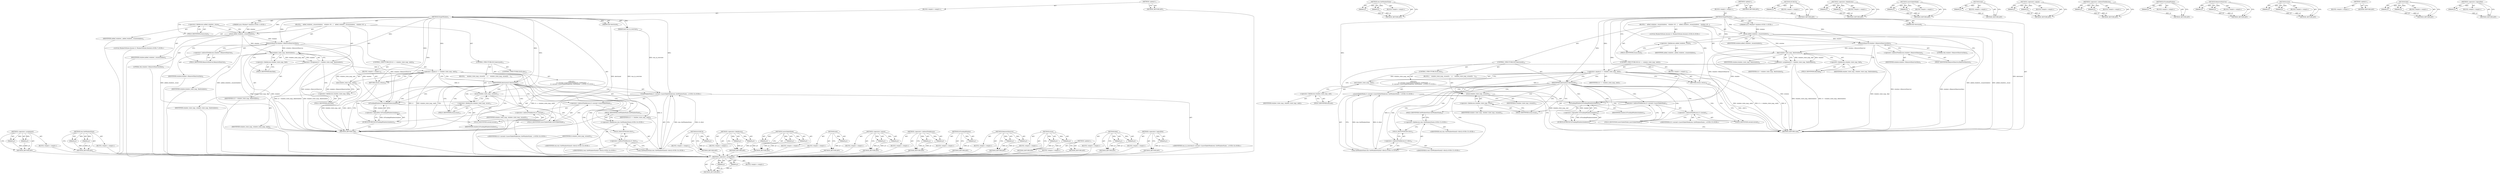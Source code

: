digraph "&lt;operator&gt;.logicalNot" {
vulnerable_107 [label=<(METHOD,&lt;operator&gt;.assignment)>];
vulnerable_108 [label=<(PARAM,p1)>];
vulnerable_109 [label=<(PARAM,p2)>];
vulnerable_110 [label=<(BLOCK,&lt;empty&gt;,&lt;empty&gt;)>];
vulnerable_111 [label=<(METHOD_RETURN,ANY)>];
vulnerable_131 [label=<(METHOD,wm.GetWindowState)>];
vulnerable_132 [label=<(PARAM,p1)>];
vulnerable_133 [label=<(PARAM,p2)>];
vulnerable_134 [label=<(BLOCK,&lt;empty&gt;,&lt;empty&gt;)>];
vulnerable_135 [label=<(METHOD_RETURN,ANY)>];
vulnerable_6 [label=<(METHOD,&lt;global&gt;)<SUB>1</SUB>>];
vulnerable_7 [label=<(BLOCK,&lt;empty&gt;,&lt;empty&gt;)<SUB>1</SUB>>];
vulnerable_8 [label=<(METHOD,ForgetWindow)<SUB>1</SUB>>];
vulnerable_9 [label="<(PARAM,aura::Window* window)<SUB>1</SUB>>"];
vulnerable_10 [label=<(PARAM,bool destroyed)<SUB>2</SUB>>];
vulnerable_11 [label=<(BLOCK,{
   added_windows_.erase(window);
   window-&gt;R...,{
   added_windows_.erase(window);
   window-&gt;R...)<SUB>2</SUB>>];
vulnerable_12 [label=<(erase,added_windows_.erase(window))<SUB>3</SUB>>];
vulnerable_13 [label=<(&lt;operator&gt;.fieldAccess,added_windows_.erase)<SUB>3</SUB>>];
vulnerable_14 [label=<(IDENTIFIER,added_windows_,added_windows_.erase(window))<SUB>3</SUB>>];
vulnerable_15 [label=<(FIELD_IDENTIFIER,erase,erase)<SUB>3</SUB>>];
vulnerable_16 [label=<(IDENTIFIER,window,added_windows_.erase(window))<SUB>3</SUB>>];
vulnerable_17 [label=<(RemoveObserver,window-&gt;RemoveObserver(this))<SUB>4</SUB>>];
vulnerable_18 [label=<(&lt;operator&gt;.indirectFieldAccess,window-&gt;RemoveObserver)<SUB>4</SUB>>];
vulnerable_19 [label=<(IDENTIFIER,window,window-&gt;RemoveObserver(this))<SUB>4</SUB>>];
vulnerable_20 [label=<(FIELD_IDENTIFIER,RemoveObserver,RemoveObserver)<SUB>4</SUB>>];
vulnerable_21 [label=<(LITERAL,this,window-&gt;RemoveObserver(this))<SUB>4</SUB>>];
vulnerable_22 [label="<(LOCAL,WindowToState.iterator it: WindowToState.iterator)<SUB>6</SUB>>"];
vulnerable_23 [label=<(&lt;operator&gt;.assignment,it = window_state_map_.find(window))<SUB>6</SUB>>];
vulnerable_24 [label=<(IDENTIFIER,it,it = window_state_map_.find(window))<SUB>6</SUB>>];
vulnerable_25 [label=<(find,window_state_map_.find(window))<SUB>6</SUB>>];
vulnerable_26 [label=<(&lt;operator&gt;.fieldAccess,window_state_map_.find)<SUB>6</SUB>>];
vulnerable_27 [label=<(IDENTIFIER,window_state_map_,window_state_map_.find(window))<SUB>6</SUB>>];
vulnerable_28 [label=<(FIELD_IDENTIFIER,find,find)<SUB>6</SUB>>];
vulnerable_29 [label=<(IDENTIFIER,window,window_state_map_.find(window))<SUB>6</SUB>>];
vulnerable_30 [label=<(CONTROL_STRUCTURE,IF,if (it == window_state_map_.end()))<SUB>7</SUB>>];
vulnerable_31 [label=<(&lt;operator&gt;.equals,it == window_state_map_.end())<SUB>7</SUB>>];
vulnerable_32 [label=<(IDENTIFIER,it,it == window_state_map_.end())<SUB>7</SUB>>];
vulnerable_33 [label=<(end,window_state_map_.end())<SUB>7</SUB>>];
vulnerable_34 [label=<(&lt;operator&gt;.fieldAccess,window_state_map_.end)<SUB>7</SUB>>];
vulnerable_35 [label=<(IDENTIFIER,window_state_map_,window_state_map_.end())<SUB>7</SUB>>];
vulnerable_36 [label=<(FIELD_IDENTIFIER,end,end)<SUB>7</SUB>>];
vulnerable_37 [label=<(BLOCK,&lt;empty&gt;,&lt;empty&gt;)<SUB>8</SUB>>];
vulnerable_38 [label=<(RETURN,return;,return;)<SUB>8</SUB>>];
vulnerable_39 [label=<(CONTROL_STRUCTURE,IF,if (destroyed))<SUB>10</SUB>>];
vulnerable_40 [label=<(IDENTIFIER,destroyed,if (destroyed))<SUB>10</SUB>>];
vulnerable_41 [label=<(BLOCK,{
    window_state_map_.erase(it);
   },{
    window_state_map_.erase(it);
   })<SUB>10</SUB>>];
vulnerable_42 [label=<(erase,window_state_map_.erase(it))<SUB>11</SUB>>];
vulnerable_43 [label=<(&lt;operator&gt;.fieldAccess,window_state_map_.erase)<SUB>11</SUB>>];
vulnerable_44 [label=<(IDENTIFIER,window_state_map_,window_state_map_.erase(it))<SUB>11</SUB>>];
vulnerable_45 [label=<(FIELD_IDENTIFIER,erase,erase)<SUB>11</SUB>>];
vulnerable_46 [label=<(IDENTIFIER,it,window_state_map_.erase(it))<SUB>11</SUB>>];
vulnerable_47 [label=<(CONTROL_STRUCTURE,ELSE,else)<SUB>12</SUB>>];
vulnerable_48 [label="<(BLOCK,{
    it-&gt;second-&gt;LeaveTabletMode(wm::GetWindow...,{
    it-&gt;second-&gt;LeaveTabletMode(wm::GetWindow...)<SUB>12</SUB>>"];
vulnerable_49 [label="<(LeaveTabletMode,it-&gt;second-&gt;LeaveTabletMode(wm::GetWindowState(...)<SUB>13</SUB>>"];
vulnerable_50 [label=<(&lt;operator&gt;.indirectFieldAccess,it-&gt;second-&gt;LeaveTabletMode)<SUB>13</SUB>>];
vulnerable_51 [label=<(&lt;operator&gt;.indirectFieldAccess,it-&gt;second)<SUB>13</SUB>>];
vulnerable_52 [label="<(IDENTIFIER,it,it-&gt;second-&gt;LeaveTabletMode(wm::GetWindowState(...)<SUB>13</SUB>>"];
vulnerable_53 [label=<(FIELD_IDENTIFIER,second,second)<SUB>13</SUB>>];
vulnerable_54 [label=<(FIELD_IDENTIFIER,LeaveTabletMode,LeaveTabletMode)<SUB>13</SUB>>];
vulnerable_55 [label="<(wm.GetWindowState,wm::GetWindowState(it-&gt;first))<SUB>13</SUB>>"];
vulnerable_56 [label="<(&lt;operator&gt;.fieldAccess,wm::GetWindowState)<SUB>13</SUB>>"];
vulnerable_57 [label="<(IDENTIFIER,wm,wm::GetWindowState(it-&gt;first))<SUB>13</SUB>>"];
vulnerable_58 [label=<(FIELD_IDENTIFIER,GetWindowState,GetWindowState)<SUB>13</SUB>>];
vulnerable_59 [label=<(&lt;operator&gt;.indirectFieldAccess,it-&gt;first)<SUB>13</SUB>>];
vulnerable_60 [label="<(IDENTIFIER,it,wm::GetWindowState(it-&gt;first))<SUB>13</SUB>>"];
vulnerable_61 [label=<(FIELD_IDENTIFIER,first,first)<SUB>13</SUB>>];
vulnerable_62 [label=<(DCHECK,DCHECK(!IsTrackingWindow(window)))<SUB>14</SUB>>];
vulnerable_63 [label=<(&lt;operator&gt;.logicalNot,!IsTrackingWindow(window))<SUB>14</SUB>>];
vulnerable_64 [label=<(IsTrackingWindow,IsTrackingWindow(window))<SUB>14</SUB>>];
vulnerable_65 [label=<(IDENTIFIER,window,IsTrackingWindow(window))<SUB>14</SUB>>];
vulnerable_66 [label=<(METHOD_RETURN,void)<SUB>1</SUB>>];
vulnerable_68 [label=<(METHOD_RETURN,ANY)<SUB>1</SUB>>];
vulnerable_136 [label=<(METHOD,DCHECK)>];
vulnerable_137 [label=<(PARAM,p1)>];
vulnerable_138 [label=<(BLOCK,&lt;empty&gt;,&lt;empty&gt;)>];
vulnerable_139 [label=<(METHOD_RETURN,ANY)>];
vulnerable_92 [label=<(METHOD,&lt;operator&gt;.fieldAccess)>];
vulnerable_93 [label=<(PARAM,p1)>];
vulnerable_94 [label=<(PARAM,p2)>];
vulnerable_95 [label=<(BLOCK,&lt;empty&gt;,&lt;empty&gt;)>];
vulnerable_96 [label=<(METHOD_RETURN,ANY)>];
vulnerable_126 [label=<(METHOD,LeaveTabletMode)>];
vulnerable_127 [label=<(PARAM,p1)>];
vulnerable_128 [label=<(PARAM,p2)>];
vulnerable_129 [label=<(BLOCK,&lt;empty&gt;,&lt;empty&gt;)>];
vulnerable_130 [label=<(METHOD_RETURN,ANY)>];
vulnerable_122 [label=<(METHOD,end)>];
vulnerable_123 [label=<(PARAM,p1)>];
vulnerable_124 [label=<(BLOCK,&lt;empty&gt;,&lt;empty&gt;)>];
vulnerable_125 [label=<(METHOD_RETURN,ANY)>];
vulnerable_117 [label=<(METHOD,&lt;operator&gt;.equals)>];
vulnerable_118 [label=<(PARAM,p1)>];
vulnerable_119 [label=<(PARAM,p2)>];
vulnerable_120 [label=<(BLOCK,&lt;empty&gt;,&lt;empty&gt;)>];
vulnerable_121 [label=<(METHOD_RETURN,ANY)>];
vulnerable_102 [label=<(METHOD,&lt;operator&gt;.indirectFieldAccess)>];
vulnerable_103 [label=<(PARAM,p1)>];
vulnerable_104 [label=<(PARAM,p2)>];
vulnerable_105 [label=<(BLOCK,&lt;empty&gt;,&lt;empty&gt;)>];
vulnerable_106 [label=<(METHOD_RETURN,ANY)>];
vulnerable_144 [label=<(METHOD,IsTrackingWindow)>];
vulnerable_145 [label=<(PARAM,p1)>];
vulnerable_146 [label=<(BLOCK,&lt;empty&gt;,&lt;empty&gt;)>];
vulnerable_147 [label=<(METHOD_RETURN,ANY)>];
vulnerable_97 [label=<(METHOD,RemoveObserver)>];
vulnerable_98 [label=<(PARAM,p1)>];
vulnerable_99 [label=<(PARAM,p2)>];
vulnerable_100 [label=<(BLOCK,&lt;empty&gt;,&lt;empty&gt;)>];
vulnerable_101 [label=<(METHOD_RETURN,ANY)>];
vulnerable_87 [label=<(METHOD,erase)>];
vulnerable_88 [label=<(PARAM,p1)>];
vulnerable_89 [label=<(PARAM,p2)>];
vulnerable_90 [label=<(BLOCK,&lt;empty&gt;,&lt;empty&gt;)>];
vulnerable_91 [label=<(METHOD_RETURN,ANY)>];
vulnerable_81 [label=<(METHOD,&lt;global&gt;)<SUB>1</SUB>>];
vulnerable_82 [label=<(BLOCK,&lt;empty&gt;,&lt;empty&gt;)>];
vulnerable_83 [label=<(METHOD_RETURN,ANY)>];
vulnerable_112 [label=<(METHOD,find)>];
vulnerable_113 [label=<(PARAM,p1)>];
vulnerable_114 [label=<(PARAM,p2)>];
vulnerable_115 [label=<(BLOCK,&lt;empty&gt;,&lt;empty&gt;)>];
vulnerable_116 [label=<(METHOD_RETURN,ANY)>];
vulnerable_140 [label=<(METHOD,&lt;operator&gt;.logicalNot)>];
vulnerable_141 [label=<(PARAM,p1)>];
vulnerable_142 [label=<(BLOCK,&lt;empty&gt;,&lt;empty&gt;)>];
vulnerable_143 [label=<(METHOD_RETURN,ANY)>];
fixed_109 [label=<(METHOD,&lt;operator&gt;.assignment)>];
fixed_110 [label=<(PARAM,p1)>];
fixed_111 [label=<(PARAM,p2)>];
fixed_112 [label=<(BLOCK,&lt;empty&gt;,&lt;empty&gt;)>];
fixed_113 [label=<(METHOD_RETURN,ANY)>];
fixed_134 [label=<(METHOD,wm.GetWindowState)>];
fixed_135 [label=<(PARAM,p1)>];
fixed_136 [label=<(PARAM,p2)>];
fixed_137 [label=<(BLOCK,&lt;empty&gt;,&lt;empty&gt;)>];
fixed_138 [label=<(METHOD_RETURN,ANY)>];
fixed_6 [label=<(METHOD,&lt;global&gt;)<SUB>1</SUB>>];
fixed_7 [label=<(BLOCK,&lt;empty&gt;,&lt;empty&gt;)<SUB>1</SUB>>];
fixed_8 [label=<(METHOD,ForgetWindow)<SUB>1</SUB>>];
fixed_9 [label="<(PARAM,aura::Window* window)<SUB>1</SUB>>"];
fixed_10 [label=<(PARAM,bool destroyed)<SUB>2</SUB>>];
fixed_11 [label=<(PARAM,bool was_in_overview)<SUB>3</SUB>>];
fixed_12 [label=<(BLOCK,{
   added_windows_.erase(window);
   window-&gt;R...,{
   added_windows_.erase(window);
   window-&gt;R...)<SUB>3</SUB>>];
fixed_13 [label=<(erase,added_windows_.erase(window))<SUB>4</SUB>>];
fixed_14 [label=<(&lt;operator&gt;.fieldAccess,added_windows_.erase)<SUB>4</SUB>>];
fixed_15 [label=<(IDENTIFIER,added_windows_,added_windows_.erase(window))<SUB>4</SUB>>];
fixed_16 [label=<(FIELD_IDENTIFIER,erase,erase)<SUB>4</SUB>>];
fixed_17 [label=<(IDENTIFIER,window,added_windows_.erase(window))<SUB>4</SUB>>];
fixed_18 [label=<(RemoveObserver,window-&gt;RemoveObserver(this))<SUB>5</SUB>>];
fixed_19 [label=<(&lt;operator&gt;.indirectFieldAccess,window-&gt;RemoveObserver)<SUB>5</SUB>>];
fixed_20 [label=<(IDENTIFIER,window,window-&gt;RemoveObserver(this))<SUB>5</SUB>>];
fixed_21 [label=<(FIELD_IDENTIFIER,RemoveObserver,RemoveObserver)<SUB>5</SUB>>];
fixed_22 [label=<(LITERAL,this,window-&gt;RemoveObserver(this))<SUB>5</SUB>>];
fixed_23 [label="<(LOCAL,WindowToState.iterator it: WindowToState.iterator)<SUB>7</SUB>>"];
fixed_24 [label=<(&lt;operator&gt;.assignment,it = window_state_map_.find(window))<SUB>7</SUB>>];
fixed_25 [label=<(IDENTIFIER,it,it = window_state_map_.find(window))<SUB>7</SUB>>];
fixed_26 [label=<(find,window_state_map_.find(window))<SUB>7</SUB>>];
fixed_27 [label=<(&lt;operator&gt;.fieldAccess,window_state_map_.find)<SUB>7</SUB>>];
fixed_28 [label=<(IDENTIFIER,window_state_map_,window_state_map_.find(window))<SUB>7</SUB>>];
fixed_29 [label=<(FIELD_IDENTIFIER,find,find)<SUB>7</SUB>>];
fixed_30 [label=<(IDENTIFIER,window,window_state_map_.find(window))<SUB>7</SUB>>];
fixed_31 [label=<(CONTROL_STRUCTURE,IF,if (it == window_state_map_.end()))<SUB>8</SUB>>];
fixed_32 [label=<(&lt;operator&gt;.equals,it == window_state_map_.end())<SUB>8</SUB>>];
fixed_33 [label=<(IDENTIFIER,it,it == window_state_map_.end())<SUB>8</SUB>>];
fixed_34 [label=<(end,window_state_map_.end())<SUB>8</SUB>>];
fixed_35 [label=<(&lt;operator&gt;.fieldAccess,window_state_map_.end)<SUB>8</SUB>>];
fixed_36 [label=<(IDENTIFIER,window_state_map_,window_state_map_.end())<SUB>8</SUB>>];
fixed_37 [label=<(FIELD_IDENTIFIER,end,end)<SUB>8</SUB>>];
fixed_38 [label=<(BLOCK,&lt;empty&gt;,&lt;empty&gt;)<SUB>9</SUB>>];
fixed_39 [label=<(RETURN,return;,return;)<SUB>9</SUB>>];
fixed_40 [label=<(CONTROL_STRUCTURE,IF,if (destroyed))<SUB>11</SUB>>];
fixed_41 [label=<(IDENTIFIER,destroyed,if (destroyed))<SUB>11</SUB>>];
fixed_42 [label=<(BLOCK,{
    window_state_map_.erase(it);
   },{
    window_state_map_.erase(it);
   })<SUB>11</SUB>>];
fixed_43 [label=<(erase,window_state_map_.erase(it))<SUB>12</SUB>>];
fixed_44 [label=<(&lt;operator&gt;.fieldAccess,window_state_map_.erase)<SUB>12</SUB>>];
fixed_45 [label=<(IDENTIFIER,window_state_map_,window_state_map_.erase(it))<SUB>12</SUB>>];
fixed_46 [label=<(FIELD_IDENTIFIER,erase,erase)<SUB>12</SUB>>];
fixed_47 [label=<(IDENTIFIER,it,window_state_map_.erase(it))<SUB>12</SUB>>];
fixed_48 [label=<(CONTROL_STRUCTURE,ELSE,else)<SUB>13</SUB>>];
fixed_49 [label="<(BLOCK,{
    it-&gt;second-&gt;LeaveTabletMode(wm::GetWindow...,{
    it-&gt;second-&gt;LeaveTabletMode(wm::GetWindow...)<SUB>13</SUB>>"];
fixed_50 [label="<(LeaveTabletMode,it-&gt;second-&gt;LeaveTabletMode(wm::GetWindowState(...)<SUB>14</SUB>>"];
fixed_51 [label=<(&lt;operator&gt;.indirectFieldAccess,it-&gt;second-&gt;LeaveTabletMode)<SUB>14</SUB>>];
fixed_52 [label=<(&lt;operator&gt;.indirectFieldAccess,it-&gt;second)<SUB>14</SUB>>];
fixed_53 [label="<(IDENTIFIER,it,it-&gt;second-&gt;LeaveTabletMode(wm::GetWindowState(...)<SUB>14</SUB>>"];
fixed_54 [label=<(FIELD_IDENTIFIER,second,second)<SUB>14</SUB>>];
fixed_55 [label=<(FIELD_IDENTIFIER,LeaveTabletMode,LeaveTabletMode)<SUB>14</SUB>>];
fixed_56 [label="<(wm.GetWindowState,wm::GetWindowState(it-&gt;first))<SUB>14</SUB>>"];
fixed_57 [label="<(&lt;operator&gt;.fieldAccess,wm::GetWindowState)<SUB>14</SUB>>"];
fixed_58 [label="<(IDENTIFIER,wm,wm::GetWindowState(it-&gt;first))<SUB>14</SUB>>"];
fixed_59 [label=<(FIELD_IDENTIFIER,GetWindowState,GetWindowState)<SUB>14</SUB>>];
fixed_60 [label=<(&lt;operator&gt;.indirectFieldAccess,it-&gt;first)<SUB>14</SUB>>];
fixed_61 [label="<(IDENTIFIER,it,wm::GetWindowState(it-&gt;first))<SUB>14</SUB>>"];
fixed_62 [label=<(FIELD_IDENTIFIER,first,first)<SUB>14</SUB>>];
fixed_63 [label="<(IDENTIFIER,was_in_overview,it-&gt;second-&gt;LeaveTabletMode(wm::GetWindowState(...)<SUB>14</SUB>>"];
fixed_64 [label=<(DCHECK,DCHECK(!IsTrackingWindow(window)))<SUB>15</SUB>>];
fixed_65 [label=<(&lt;operator&gt;.logicalNot,!IsTrackingWindow(window))<SUB>15</SUB>>];
fixed_66 [label=<(IsTrackingWindow,IsTrackingWindow(window))<SUB>15</SUB>>];
fixed_67 [label=<(IDENTIFIER,window,IsTrackingWindow(window))<SUB>15</SUB>>];
fixed_68 [label=<(METHOD_RETURN,void)<SUB>1</SUB>>];
fixed_70 [label=<(METHOD_RETURN,ANY)<SUB>1</SUB>>];
fixed_139 [label=<(METHOD,DCHECK)>];
fixed_140 [label=<(PARAM,p1)>];
fixed_141 [label=<(BLOCK,&lt;empty&gt;,&lt;empty&gt;)>];
fixed_142 [label=<(METHOD_RETURN,ANY)>];
fixed_94 [label=<(METHOD,&lt;operator&gt;.fieldAccess)>];
fixed_95 [label=<(PARAM,p1)>];
fixed_96 [label=<(PARAM,p2)>];
fixed_97 [label=<(BLOCK,&lt;empty&gt;,&lt;empty&gt;)>];
fixed_98 [label=<(METHOD_RETURN,ANY)>];
fixed_128 [label=<(METHOD,LeaveTabletMode)>];
fixed_129 [label=<(PARAM,p1)>];
fixed_130 [label=<(PARAM,p2)>];
fixed_131 [label=<(PARAM,p3)>];
fixed_132 [label=<(BLOCK,&lt;empty&gt;,&lt;empty&gt;)>];
fixed_133 [label=<(METHOD_RETURN,ANY)>];
fixed_124 [label=<(METHOD,end)>];
fixed_125 [label=<(PARAM,p1)>];
fixed_126 [label=<(BLOCK,&lt;empty&gt;,&lt;empty&gt;)>];
fixed_127 [label=<(METHOD_RETURN,ANY)>];
fixed_119 [label=<(METHOD,&lt;operator&gt;.equals)>];
fixed_120 [label=<(PARAM,p1)>];
fixed_121 [label=<(PARAM,p2)>];
fixed_122 [label=<(BLOCK,&lt;empty&gt;,&lt;empty&gt;)>];
fixed_123 [label=<(METHOD_RETURN,ANY)>];
fixed_104 [label=<(METHOD,&lt;operator&gt;.indirectFieldAccess)>];
fixed_105 [label=<(PARAM,p1)>];
fixed_106 [label=<(PARAM,p2)>];
fixed_107 [label=<(BLOCK,&lt;empty&gt;,&lt;empty&gt;)>];
fixed_108 [label=<(METHOD_RETURN,ANY)>];
fixed_147 [label=<(METHOD,IsTrackingWindow)>];
fixed_148 [label=<(PARAM,p1)>];
fixed_149 [label=<(BLOCK,&lt;empty&gt;,&lt;empty&gt;)>];
fixed_150 [label=<(METHOD_RETURN,ANY)>];
fixed_99 [label=<(METHOD,RemoveObserver)>];
fixed_100 [label=<(PARAM,p1)>];
fixed_101 [label=<(PARAM,p2)>];
fixed_102 [label=<(BLOCK,&lt;empty&gt;,&lt;empty&gt;)>];
fixed_103 [label=<(METHOD_RETURN,ANY)>];
fixed_89 [label=<(METHOD,erase)>];
fixed_90 [label=<(PARAM,p1)>];
fixed_91 [label=<(PARAM,p2)>];
fixed_92 [label=<(BLOCK,&lt;empty&gt;,&lt;empty&gt;)>];
fixed_93 [label=<(METHOD_RETURN,ANY)>];
fixed_83 [label=<(METHOD,&lt;global&gt;)<SUB>1</SUB>>];
fixed_84 [label=<(BLOCK,&lt;empty&gt;,&lt;empty&gt;)>];
fixed_85 [label=<(METHOD_RETURN,ANY)>];
fixed_114 [label=<(METHOD,find)>];
fixed_115 [label=<(PARAM,p1)>];
fixed_116 [label=<(PARAM,p2)>];
fixed_117 [label=<(BLOCK,&lt;empty&gt;,&lt;empty&gt;)>];
fixed_118 [label=<(METHOD_RETURN,ANY)>];
fixed_143 [label=<(METHOD,&lt;operator&gt;.logicalNot)>];
fixed_144 [label=<(PARAM,p1)>];
fixed_145 [label=<(BLOCK,&lt;empty&gt;,&lt;empty&gt;)>];
fixed_146 [label=<(METHOD_RETURN,ANY)>];
vulnerable_107 -> vulnerable_108  [key=0, label="AST: "];
vulnerable_107 -> vulnerable_108  [key=1, label="DDG: "];
vulnerable_107 -> vulnerable_110  [key=0, label="AST: "];
vulnerable_107 -> vulnerable_109  [key=0, label="AST: "];
vulnerable_107 -> vulnerable_109  [key=1, label="DDG: "];
vulnerable_107 -> vulnerable_111  [key=0, label="AST: "];
vulnerable_107 -> vulnerable_111  [key=1, label="CFG: "];
vulnerable_108 -> vulnerable_111  [key=0, label="DDG: p1"];
vulnerable_109 -> vulnerable_111  [key=0, label="DDG: p2"];
vulnerable_131 -> vulnerable_132  [key=0, label="AST: "];
vulnerable_131 -> vulnerable_132  [key=1, label="DDG: "];
vulnerable_131 -> vulnerable_134  [key=0, label="AST: "];
vulnerable_131 -> vulnerable_133  [key=0, label="AST: "];
vulnerable_131 -> vulnerable_133  [key=1, label="DDG: "];
vulnerable_131 -> vulnerable_135  [key=0, label="AST: "];
vulnerable_131 -> vulnerable_135  [key=1, label="CFG: "];
vulnerable_132 -> vulnerable_135  [key=0, label="DDG: p1"];
vulnerable_133 -> vulnerable_135  [key=0, label="DDG: p2"];
vulnerable_6 -> vulnerable_7  [key=0, label="AST: "];
vulnerable_6 -> vulnerable_68  [key=0, label="AST: "];
vulnerable_6 -> vulnerable_68  [key=1, label="CFG: "];
vulnerable_7 -> vulnerable_8  [key=0, label="AST: "];
vulnerable_8 -> vulnerable_9  [key=0, label="AST: "];
vulnerable_8 -> vulnerable_9  [key=1, label="DDG: "];
vulnerable_8 -> vulnerable_10  [key=0, label="AST: "];
vulnerable_8 -> vulnerable_10  [key=1, label="DDG: "];
vulnerable_8 -> vulnerable_11  [key=0, label="AST: "];
vulnerable_8 -> vulnerable_66  [key=0, label="AST: "];
vulnerable_8 -> vulnerable_15  [key=0, label="CFG: "];
vulnerable_8 -> vulnerable_12  [key=0, label="DDG: "];
vulnerable_8 -> vulnerable_17  [key=0, label="DDG: "];
vulnerable_8 -> vulnerable_40  [key=0, label="DDG: "];
vulnerable_8 -> vulnerable_25  [key=0, label="DDG: "];
vulnerable_8 -> vulnerable_31  [key=0, label="DDG: "];
vulnerable_8 -> vulnerable_38  [key=0, label="DDG: "];
vulnerable_8 -> vulnerable_42  [key=0, label="DDG: "];
vulnerable_8 -> vulnerable_64  [key=0, label="DDG: "];
vulnerable_9 -> vulnerable_12  [key=0, label="DDG: window"];
vulnerable_10 -> vulnerable_66  [key=0, label="DDG: destroyed"];
vulnerable_11 -> vulnerable_12  [key=0, label="AST: "];
vulnerable_11 -> vulnerable_17  [key=0, label="AST: "];
vulnerable_11 -> vulnerable_22  [key=0, label="AST: "];
vulnerable_11 -> vulnerable_23  [key=0, label="AST: "];
vulnerable_11 -> vulnerable_30  [key=0, label="AST: "];
vulnerable_11 -> vulnerable_39  [key=0, label="AST: "];
vulnerable_12 -> vulnerable_13  [key=0, label="AST: "];
vulnerable_12 -> vulnerable_16  [key=0, label="AST: "];
vulnerable_12 -> vulnerable_20  [key=0, label="CFG: "];
vulnerable_12 -> vulnerable_66  [key=0, label="DDG: added_windows_.erase"];
vulnerable_12 -> vulnerable_66  [key=1, label="DDG: added_windows_.erase(window)"];
vulnerable_12 -> vulnerable_17  [key=0, label="DDG: window"];
vulnerable_12 -> vulnerable_25  [key=0, label="DDG: window"];
vulnerable_13 -> vulnerable_14  [key=0, label="AST: "];
vulnerable_13 -> vulnerable_15  [key=0, label="AST: "];
vulnerable_13 -> vulnerable_12  [key=0, label="CFG: "];
vulnerable_15 -> vulnerable_13  [key=0, label="CFG: "];
vulnerable_17 -> vulnerable_18  [key=0, label="AST: "];
vulnerable_17 -> vulnerable_21  [key=0, label="AST: "];
vulnerable_17 -> vulnerable_28  [key=0, label="CFG: "];
vulnerable_17 -> vulnerable_66  [key=0, label="DDG: window-&gt;RemoveObserver"];
vulnerable_17 -> vulnerable_66  [key=1, label="DDG: window-&gt;RemoveObserver(this)"];
vulnerable_17 -> vulnerable_25  [key=0, label="DDG: window-&gt;RemoveObserver"];
vulnerable_17 -> vulnerable_64  [key=0, label="DDG: window-&gt;RemoveObserver"];
vulnerable_18 -> vulnerable_19  [key=0, label="AST: "];
vulnerable_18 -> vulnerable_20  [key=0, label="AST: "];
vulnerable_18 -> vulnerable_17  [key=0, label="CFG: "];
vulnerable_20 -> vulnerable_18  [key=0, label="CFG: "];
vulnerable_23 -> vulnerable_24  [key=0, label="AST: "];
vulnerable_23 -> vulnerable_25  [key=0, label="AST: "];
vulnerable_23 -> vulnerable_36  [key=0, label="CFG: "];
vulnerable_23 -> vulnerable_66  [key=0, label="DDG: window_state_map_.find(window)"];
vulnerable_23 -> vulnerable_66  [key=1, label="DDG: it = window_state_map_.find(window)"];
vulnerable_23 -> vulnerable_31  [key=0, label="DDG: it"];
vulnerable_25 -> vulnerable_26  [key=0, label="AST: "];
vulnerable_25 -> vulnerable_29  [key=0, label="AST: "];
vulnerable_25 -> vulnerable_23  [key=0, label="CFG: "];
vulnerable_25 -> vulnerable_23  [key=1, label="DDG: window_state_map_.find"];
vulnerable_25 -> vulnerable_23  [key=2, label="DDG: window"];
vulnerable_25 -> vulnerable_66  [key=0, label="DDG: window_state_map_.find"];
vulnerable_25 -> vulnerable_66  [key=1, label="DDG: window"];
vulnerable_25 -> vulnerable_64  [key=0, label="DDG: window"];
vulnerable_26 -> vulnerable_27  [key=0, label="AST: "];
vulnerable_26 -> vulnerable_28  [key=0, label="AST: "];
vulnerable_26 -> vulnerable_25  [key=0, label="CFG: "];
vulnerable_28 -> vulnerable_26  [key=0, label="CFG: "];
vulnerable_30 -> vulnerable_31  [key=0, label="AST: "];
vulnerable_30 -> vulnerable_37  [key=0, label="AST: "];
vulnerable_31 -> vulnerable_32  [key=0, label="AST: "];
vulnerable_31 -> vulnerable_33  [key=0, label="AST: "];
vulnerable_31 -> vulnerable_38  [key=0, label="CFG: "];
vulnerable_31 -> vulnerable_38  [key=1, label="CDG: "];
vulnerable_31 -> vulnerable_40  [key=0, label="CFG: "];
vulnerable_31 -> vulnerable_40  [key=1, label="CDG: "];
vulnerable_31 -> vulnerable_66  [key=0, label="DDG: it"];
vulnerable_31 -> vulnerable_66  [key=1, label="DDG: window_state_map_.end()"];
vulnerable_31 -> vulnerable_66  [key=2, label="DDG: it == window_state_map_.end()"];
vulnerable_31 -> vulnerable_42  [key=0, label="DDG: it"];
vulnerable_31 -> vulnerable_55  [key=0, label="DDG: it"];
vulnerable_33 -> vulnerable_34  [key=0, label="AST: "];
vulnerable_33 -> vulnerable_31  [key=0, label="CFG: "];
vulnerable_33 -> vulnerable_31  [key=1, label="DDG: window_state_map_.end"];
vulnerable_33 -> vulnerable_66  [key=0, label="DDG: window_state_map_.end"];
vulnerable_34 -> vulnerable_35  [key=0, label="AST: "];
vulnerable_34 -> vulnerable_36  [key=0, label="AST: "];
vulnerable_34 -> vulnerable_33  [key=0, label="CFG: "];
vulnerable_36 -> vulnerable_34  [key=0, label="CFG: "];
vulnerable_37 -> vulnerable_38  [key=0, label="AST: "];
vulnerable_38 -> vulnerable_66  [key=0, label="CFG: "];
vulnerable_38 -> vulnerable_66  [key=1, label="DDG: &lt;RET&gt;"];
vulnerable_39 -> vulnerable_40  [key=0, label="AST: "];
vulnerable_39 -> vulnerable_41  [key=0, label="AST: "];
vulnerable_39 -> vulnerable_47  [key=0, label="AST: "];
vulnerable_40 -> vulnerable_45  [key=0, label="CFG: "];
vulnerable_40 -> vulnerable_45  [key=1, label="CDG: "];
vulnerable_40 -> vulnerable_53  [key=0, label="CFG: "];
vulnerable_40 -> vulnerable_53  [key=1, label="CDG: "];
vulnerable_40 -> vulnerable_58  [key=0, label="CDG: "];
vulnerable_40 -> vulnerable_49  [key=0, label="CDG: "];
vulnerable_40 -> vulnerable_61  [key=0, label="CDG: "];
vulnerable_40 -> vulnerable_64  [key=0, label="CDG: "];
vulnerable_40 -> vulnerable_42  [key=0, label="CDG: "];
vulnerable_40 -> vulnerable_51  [key=0, label="CDG: "];
vulnerable_40 -> vulnerable_56  [key=0, label="CDG: "];
vulnerable_40 -> vulnerable_63  [key=0, label="CDG: "];
vulnerable_40 -> vulnerable_50  [key=0, label="CDG: "];
vulnerable_40 -> vulnerable_59  [key=0, label="CDG: "];
vulnerable_40 -> vulnerable_55  [key=0, label="CDG: "];
vulnerable_40 -> vulnerable_54  [key=0, label="CDG: "];
vulnerable_40 -> vulnerable_62  [key=0, label="CDG: "];
vulnerable_40 -> vulnerable_43  [key=0, label="CDG: "];
vulnerable_41 -> vulnerable_42  [key=0, label="AST: "];
vulnerable_42 -> vulnerable_43  [key=0, label="AST: "];
vulnerable_42 -> vulnerable_46  [key=0, label="AST: "];
vulnerable_42 -> vulnerable_66  [key=0, label="CFG: "];
vulnerable_43 -> vulnerable_44  [key=0, label="AST: "];
vulnerable_43 -> vulnerable_45  [key=0, label="AST: "];
vulnerable_43 -> vulnerable_42  [key=0, label="CFG: "];
vulnerable_45 -> vulnerable_43  [key=0, label="CFG: "];
vulnerable_47 -> vulnerable_48  [key=0, label="AST: "];
vulnerable_48 -> vulnerable_49  [key=0, label="AST: "];
vulnerable_48 -> vulnerable_62  [key=0, label="AST: "];
vulnerable_49 -> vulnerable_50  [key=0, label="AST: "];
vulnerable_49 -> vulnerable_55  [key=0, label="AST: "];
vulnerable_49 -> vulnerable_64  [key=0, label="CFG: "];
vulnerable_50 -> vulnerable_51  [key=0, label="AST: "];
vulnerable_50 -> vulnerable_54  [key=0, label="AST: "];
vulnerable_50 -> vulnerable_58  [key=0, label="CFG: "];
vulnerable_51 -> vulnerable_52  [key=0, label="AST: "];
vulnerable_51 -> vulnerable_53  [key=0, label="AST: "];
vulnerable_51 -> vulnerable_54  [key=0, label="CFG: "];
vulnerable_53 -> vulnerable_51  [key=0, label="CFG: "];
vulnerable_54 -> vulnerable_50  [key=0, label="CFG: "];
vulnerable_55 -> vulnerable_56  [key=0, label="AST: "];
vulnerable_55 -> vulnerable_59  [key=0, label="AST: "];
vulnerable_55 -> vulnerable_49  [key=0, label="CFG: "];
vulnerable_55 -> vulnerable_49  [key=1, label="DDG: wm::GetWindowState"];
vulnerable_55 -> vulnerable_49  [key=2, label="DDG: it-&gt;first"];
vulnerable_56 -> vulnerable_57  [key=0, label="AST: "];
vulnerable_56 -> vulnerable_58  [key=0, label="AST: "];
vulnerable_56 -> vulnerable_61  [key=0, label="CFG: "];
vulnerable_58 -> vulnerable_56  [key=0, label="CFG: "];
vulnerable_59 -> vulnerable_60  [key=0, label="AST: "];
vulnerable_59 -> vulnerable_61  [key=0, label="AST: "];
vulnerable_59 -> vulnerable_55  [key=0, label="CFG: "];
vulnerable_61 -> vulnerable_59  [key=0, label="CFG: "];
vulnerable_62 -> vulnerable_63  [key=0, label="AST: "];
vulnerable_62 -> vulnerable_66  [key=0, label="CFG: "];
vulnerable_63 -> vulnerable_64  [key=0, label="AST: "];
vulnerable_63 -> vulnerable_62  [key=0, label="CFG: "];
vulnerable_63 -> vulnerable_62  [key=1, label="DDG: IsTrackingWindow(window)"];
vulnerable_64 -> vulnerable_65  [key=0, label="AST: "];
vulnerable_64 -> vulnerable_63  [key=0, label="CFG: "];
vulnerable_64 -> vulnerable_63  [key=1, label="DDG: window"];
vulnerable_136 -> vulnerable_137  [key=0, label="AST: "];
vulnerable_136 -> vulnerable_137  [key=1, label="DDG: "];
vulnerable_136 -> vulnerable_138  [key=0, label="AST: "];
vulnerable_136 -> vulnerable_139  [key=0, label="AST: "];
vulnerable_136 -> vulnerable_139  [key=1, label="CFG: "];
vulnerable_137 -> vulnerable_139  [key=0, label="DDG: p1"];
vulnerable_92 -> vulnerable_93  [key=0, label="AST: "];
vulnerable_92 -> vulnerable_93  [key=1, label="DDG: "];
vulnerable_92 -> vulnerable_95  [key=0, label="AST: "];
vulnerable_92 -> vulnerable_94  [key=0, label="AST: "];
vulnerable_92 -> vulnerable_94  [key=1, label="DDG: "];
vulnerable_92 -> vulnerable_96  [key=0, label="AST: "];
vulnerable_92 -> vulnerable_96  [key=1, label="CFG: "];
vulnerable_93 -> vulnerable_96  [key=0, label="DDG: p1"];
vulnerable_94 -> vulnerable_96  [key=0, label="DDG: p2"];
vulnerable_126 -> vulnerable_127  [key=0, label="AST: "];
vulnerable_126 -> vulnerable_127  [key=1, label="DDG: "];
vulnerable_126 -> vulnerable_129  [key=0, label="AST: "];
vulnerable_126 -> vulnerable_128  [key=0, label="AST: "];
vulnerable_126 -> vulnerable_128  [key=1, label="DDG: "];
vulnerable_126 -> vulnerable_130  [key=0, label="AST: "];
vulnerable_126 -> vulnerable_130  [key=1, label="CFG: "];
vulnerable_127 -> vulnerable_130  [key=0, label="DDG: p1"];
vulnerable_128 -> vulnerable_130  [key=0, label="DDG: p2"];
vulnerable_122 -> vulnerable_123  [key=0, label="AST: "];
vulnerable_122 -> vulnerable_123  [key=1, label="DDG: "];
vulnerable_122 -> vulnerable_124  [key=0, label="AST: "];
vulnerable_122 -> vulnerable_125  [key=0, label="AST: "];
vulnerable_122 -> vulnerable_125  [key=1, label="CFG: "];
vulnerable_123 -> vulnerable_125  [key=0, label="DDG: p1"];
vulnerable_117 -> vulnerable_118  [key=0, label="AST: "];
vulnerable_117 -> vulnerable_118  [key=1, label="DDG: "];
vulnerable_117 -> vulnerable_120  [key=0, label="AST: "];
vulnerable_117 -> vulnerable_119  [key=0, label="AST: "];
vulnerable_117 -> vulnerable_119  [key=1, label="DDG: "];
vulnerable_117 -> vulnerable_121  [key=0, label="AST: "];
vulnerable_117 -> vulnerable_121  [key=1, label="CFG: "];
vulnerable_118 -> vulnerable_121  [key=0, label="DDG: p1"];
vulnerable_119 -> vulnerable_121  [key=0, label="DDG: p2"];
vulnerable_102 -> vulnerable_103  [key=0, label="AST: "];
vulnerable_102 -> vulnerable_103  [key=1, label="DDG: "];
vulnerable_102 -> vulnerable_105  [key=0, label="AST: "];
vulnerable_102 -> vulnerable_104  [key=0, label="AST: "];
vulnerable_102 -> vulnerable_104  [key=1, label="DDG: "];
vulnerable_102 -> vulnerable_106  [key=0, label="AST: "];
vulnerable_102 -> vulnerable_106  [key=1, label="CFG: "];
vulnerable_103 -> vulnerable_106  [key=0, label="DDG: p1"];
vulnerable_104 -> vulnerable_106  [key=0, label="DDG: p2"];
vulnerable_144 -> vulnerable_145  [key=0, label="AST: "];
vulnerable_144 -> vulnerable_145  [key=1, label="DDG: "];
vulnerable_144 -> vulnerable_146  [key=0, label="AST: "];
vulnerable_144 -> vulnerable_147  [key=0, label="AST: "];
vulnerable_144 -> vulnerable_147  [key=1, label="CFG: "];
vulnerable_145 -> vulnerable_147  [key=0, label="DDG: p1"];
vulnerable_97 -> vulnerable_98  [key=0, label="AST: "];
vulnerable_97 -> vulnerable_98  [key=1, label="DDG: "];
vulnerable_97 -> vulnerable_100  [key=0, label="AST: "];
vulnerable_97 -> vulnerable_99  [key=0, label="AST: "];
vulnerable_97 -> vulnerable_99  [key=1, label="DDG: "];
vulnerable_97 -> vulnerable_101  [key=0, label="AST: "];
vulnerable_97 -> vulnerable_101  [key=1, label="CFG: "];
vulnerable_98 -> vulnerable_101  [key=0, label="DDG: p1"];
vulnerable_99 -> vulnerable_101  [key=0, label="DDG: p2"];
vulnerable_87 -> vulnerable_88  [key=0, label="AST: "];
vulnerable_87 -> vulnerable_88  [key=1, label="DDG: "];
vulnerable_87 -> vulnerable_90  [key=0, label="AST: "];
vulnerable_87 -> vulnerable_89  [key=0, label="AST: "];
vulnerable_87 -> vulnerable_89  [key=1, label="DDG: "];
vulnerable_87 -> vulnerable_91  [key=0, label="AST: "];
vulnerable_87 -> vulnerable_91  [key=1, label="CFG: "];
vulnerable_88 -> vulnerable_91  [key=0, label="DDG: p1"];
vulnerable_89 -> vulnerable_91  [key=0, label="DDG: p2"];
vulnerable_81 -> vulnerable_82  [key=0, label="AST: "];
vulnerable_81 -> vulnerable_83  [key=0, label="AST: "];
vulnerable_81 -> vulnerable_83  [key=1, label="CFG: "];
vulnerable_112 -> vulnerable_113  [key=0, label="AST: "];
vulnerable_112 -> vulnerable_113  [key=1, label="DDG: "];
vulnerable_112 -> vulnerable_115  [key=0, label="AST: "];
vulnerable_112 -> vulnerable_114  [key=0, label="AST: "];
vulnerable_112 -> vulnerable_114  [key=1, label="DDG: "];
vulnerable_112 -> vulnerable_116  [key=0, label="AST: "];
vulnerable_112 -> vulnerable_116  [key=1, label="CFG: "];
vulnerable_113 -> vulnerable_116  [key=0, label="DDG: p1"];
vulnerable_114 -> vulnerable_116  [key=0, label="DDG: p2"];
vulnerable_140 -> vulnerable_141  [key=0, label="AST: "];
vulnerable_140 -> vulnerable_141  [key=1, label="DDG: "];
vulnerable_140 -> vulnerable_142  [key=0, label="AST: "];
vulnerable_140 -> vulnerable_143  [key=0, label="AST: "];
vulnerable_140 -> vulnerable_143  [key=1, label="CFG: "];
vulnerable_141 -> vulnerable_143  [key=0, label="DDG: p1"];
fixed_109 -> fixed_110  [key=0, label="AST: "];
fixed_109 -> fixed_110  [key=1, label="DDG: "];
fixed_109 -> fixed_112  [key=0, label="AST: "];
fixed_109 -> fixed_111  [key=0, label="AST: "];
fixed_109 -> fixed_111  [key=1, label="DDG: "];
fixed_109 -> fixed_113  [key=0, label="AST: "];
fixed_109 -> fixed_113  [key=1, label="CFG: "];
fixed_110 -> fixed_113  [key=0, label="DDG: p1"];
fixed_111 -> fixed_113  [key=0, label="DDG: p2"];
fixed_112 -> vulnerable_107  [key=0];
fixed_113 -> vulnerable_107  [key=0];
fixed_134 -> fixed_135  [key=0, label="AST: "];
fixed_134 -> fixed_135  [key=1, label="DDG: "];
fixed_134 -> fixed_137  [key=0, label="AST: "];
fixed_134 -> fixed_136  [key=0, label="AST: "];
fixed_134 -> fixed_136  [key=1, label="DDG: "];
fixed_134 -> fixed_138  [key=0, label="AST: "];
fixed_134 -> fixed_138  [key=1, label="CFG: "];
fixed_135 -> fixed_138  [key=0, label="DDG: p1"];
fixed_136 -> fixed_138  [key=0, label="DDG: p2"];
fixed_137 -> vulnerable_107  [key=0];
fixed_138 -> vulnerable_107  [key=0];
fixed_6 -> fixed_7  [key=0, label="AST: "];
fixed_6 -> fixed_70  [key=0, label="AST: "];
fixed_6 -> fixed_70  [key=1, label="CFG: "];
fixed_7 -> fixed_8  [key=0, label="AST: "];
fixed_8 -> fixed_9  [key=0, label="AST: "];
fixed_8 -> fixed_9  [key=1, label="DDG: "];
fixed_8 -> fixed_10  [key=0, label="AST: "];
fixed_8 -> fixed_10  [key=1, label="DDG: "];
fixed_8 -> fixed_11  [key=0, label="AST: "];
fixed_8 -> fixed_11  [key=1, label="DDG: "];
fixed_8 -> fixed_12  [key=0, label="AST: "];
fixed_8 -> fixed_68  [key=0, label="AST: "];
fixed_8 -> fixed_16  [key=0, label="CFG: "];
fixed_8 -> fixed_13  [key=0, label="DDG: "];
fixed_8 -> fixed_18  [key=0, label="DDG: "];
fixed_8 -> fixed_41  [key=0, label="DDG: "];
fixed_8 -> fixed_26  [key=0, label="DDG: "];
fixed_8 -> fixed_32  [key=0, label="DDG: "];
fixed_8 -> fixed_39  [key=0, label="DDG: "];
fixed_8 -> fixed_43  [key=0, label="DDG: "];
fixed_8 -> fixed_50  [key=0, label="DDG: "];
fixed_8 -> fixed_66  [key=0, label="DDG: "];
fixed_9 -> fixed_13  [key=0, label="DDG: window"];
fixed_10 -> fixed_68  [key=0, label="DDG: destroyed"];
fixed_11 -> fixed_68  [key=0, label="DDG: was_in_overview"];
fixed_11 -> fixed_50  [key=0, label="DDG: was_in_overview"];
fixed_12 -> fixed_13  [key=0, label="AST: "];
fixed_12 -> fixed_18  [key=0, label="AST: "];
fixed_12 -> fixed_23  [key=0, label="AST: "];
fixed_12 -> fixed_24  [key=0, label="AST: "];
fixed_12 -> fixed_31  [key=0, label="AST: "];
fixed_12 -> fixed_40  [key=0, label="AST: "];
fixed_13 -> fixed_14  [key=0, label="AST: "];
fixed_13 -> fixed_17  [key=0, label="AST: "];
fixed_13 -> fixed_21  [key=0, label="CFG: "];
fixed_13 -> fixed_68  [key=0, label="DDG: added_windows_.erase"];
fixed_13 -> fixed_68  [key=1, label="DDG: added_windows_.erase(window)"];
fixed_13 -> fixed_18  [key=0, label="DDG: window"];
fixed_13 -> fixed_26  [key=0, label="DDG: window"];
fixed_14 -> fixed_15  [key=0, label="AST: "];
fixed_14 -> fixed_16  [key=0, label="AST: "];
fixed_14 -> fixed_13  [key=0, label="CFG: "];
fixed_15 -> vulnerable_107  [key=0];
fixed_16 -> fixed_14  [key=0, label="CFG: "];
fixed_17 -> vulnerable_107  [key=0];
fixed_18 -> fixed_19  [key=0, label="AST: "];
fixed_18 -> fixed_22  [key=0, label="AST: "];
fixed_18 -> fixed_29  [key=0, label="CFG: "];
fixed_18 -> fixed_68  [key=0, label="DDG: window-&gt;RemoveObserver"];
fixed_18 -> fixed_68  [key=1, label="DDG: window-&gt;RemoveObserver(this)"];
fixed_18 -> fixed_26  [key=0, label="DDG: window-&gt;RemoveObserver"];
fixed_18 -> fixed_66  [key=0, label="DDG: window-&gt;RemoveObserver"];
fixed_19 -> fixed_20  [key=0, label="AST: "];
fixed_19 -> fixed_21  [key=0, label="AST: "];
fixed_19 -> fixed_18  [key=0, label="CFG: "];
fixed_20 -> vulnerable_107  [key=0];
fixed_21 -> fixed_19  [key=0, label="CFG: "];
fixed_22 -> vulnerable_107  [key=0];
fixed_23 -> vulnerable_107  [key=0];
fixed_24 -> fixed_25  [key=0, label="AST: "];
fixed_24 -> fixed_26  [key=0, label="AST: "];
fixed_24 -> fixed_37  [key=0, label="CFG: "];
fixed_24 -> fixed_68  [key=0, label="DDG: window_state_map_.find(window)"];
fixed_24 -> fixed_68  [key=1, label="DDG: it = window_state_map_.find(window)"];
fixed_24 -> fixed_32  [key=0, label="DDG: it"];
fixed_25 -> vulnerable_107  [key=0];
fixed_26 -> fixed_27  [key=0, label="AST: "];
fixed_26 -> fixed_30  [key=0, label="AST: "];
fixed_26 -> fixed_24  [key=0, label="CFG: "];
fixed_26 -> fixed_24  [key=1, label="DDG: window_state_map_.find"];
fixed_26 -> fixed_24  [key=2, label="DDG: window"];
fixed_26 -> fixed_68  [key=0, label="DDG: window_state_map_.find"];
fixed_26 -> fixed_68  [key=1, label="DDG: window"];
fixed_26 -> fixed_66  [key=0, label="DDG: window"];
fixed_27 -> fixed_28  [key=0, label="AST: "];
fixed_27 -> fixed_29  [key=0, label="AST: "];
fixed_27 -> fixed_26  [key=0, label="CFG: "];
fixed_28 -> vulnerable_107  [key=0];
fixed_29 -> fixed_27  [key=0, label="CFG: "];
fixed_30 -> vulnerable_107  [key=0];
fixed_31 -> fixed_32  [key=0, label="AST: "];
fixed_31 -> fixed_38  [key=0, label="AST: "];
fixed_32 -> fixed_33  [key=0, label="AST: "];
fixed_32 -> fixed_34  [key=0, label="AST: "];
fixed_32 -> fixed_39  [key=0, label="CFG: "];
fixed_32 -> fixed_39  [key=1, label="CDG: "];
fixed_32 -> fixed_41  [key=0, label="CFG: "];
fixed_32 -> fixed_41  [key=1, label="CDG: "];
fixed_32 -> fixed_68  [key=0, label="DDG: it"];
fixed_32 -> fixed_68  [key=1, label="DDG: window_state_map_.end()"];
fixed_32 -> fixed_68  [key=2, label="DDG: it == window_state_map_.end()"];
fixed_32 -> fixed_43  [key=0, label="DDG: it"];
fixed_32 -> fixed_56  [key=0, label="DDG: it"];
fixed_33 -> vulnerable_107  [key=0];
fixed_34 -> fixed_35  [key=0, label="AST: "];
fixed_34 -> fixed_32  [key=0, label="CFG: "];
fixed_34 -> fixed_32  [key=1, label="DDG: window_state_map_.end"];
fixed_34 -> fixed_68  [key=0, label="DDG: window_state_map_.end"];
fixed_35 -> fixed_36  [key=0, label="AST: "];
fixed_35 -> fixed_37  [key=0, label="AST: "];
fixed_35 -> fixed_34  [key=0, label="CFG: "];
fixed_36 -> vulnerable_107  [key=0];
fixed_37 -> fixed_35  [key=0, label="CFG: "];
fixed_38 -> fixed_39  [key=0, label="AST: "];
fixed_39 -> fixed_68  [key=0, label="CFG: "];
fixed_39 -> fixed_68  [key=1, label="DDG: &lt;RET&gt;"];
fixed_40 -> fixed_41  [key=0, label="AST: "];
fixed_40 -> fixed_42  [key=0, label="AST: "];
fixed_40 -> fixed_48  [key=0, label="AST: "];
fixed_41 -> fixed_46  [key=0, label="CFG: "];
fixed_41 -> fixed_46  [key=1, label="CDG: "];
fixed_41 -> fixed_54  [key=0, label="CFG: "];
fixed_41 -> fixed_54  [key=1, label="CDG: "];
fixed_41 -> fixed_60  [key=0, label="CDG: "];
fixed_41 -> fixed_64  [key=0, label="CDG: "];
fixed_41 -> fixed_51  [key=0, label="CDG: "];
fixed_41 -> fixed_57  [key=0, label="CDG: "];
fixed_41 -> fixed_66  [key=0, label="CDG: "];
fixed_41 -> fixed_52  [key=0, label="CDG: "];
fixed_41 -> fixed_56  [key=0, label="CDG: "];
fixed_41 -> fixed_65  [key=0, label="CDG: "];
fixed_41 -> fixed_50  [key=0, label="CDG: "];
fixed_41 -> fixed_59  [key=0, label="CDG: "];
fixed_41 -> fixed_44  [key=0, label="CDG: "];
fixed_41 -> fixed_55  [key=0, label="CDG: "];
fixed_41 -> fixed_62  [key=0, label="CDG: "];
fixed_41 -> fixed_43  [key=0, label="CDG: "];
fixed_42 -> fixed_43  [key=0, label="AST: "];
fixed_43 -> fixed_44  [key=0, label="AST: "];
fixed_43 -> fixed_47  [key=0, label="AST: "];
fixed_43 -> fixed_68  [key=0, label="CFG: "];
fixed_44 -> fixed_45  [key=0, label="AST: "];
fixed_44 -> fixed_46  [key=0, label="AST: "];
fixed_44 -> fixed_43  [key=0, label="CFG: "];
fixed_45 -> vulnerable_107  [key=0];
fixed_46 -> fixed_44  [key=0, label="CFG: "];
fixed_47 -> vulnerable_107  [key=0];
fixed_48 -> fixed_49  [key=0, label="AST: "];
fixed_49 -> fixed_50  [key=0, label="AST: "];
fixed_49 -> fixed_64  [key=0, label="AST: "];
fixed_50 -> fixed_51  [key=0, label="AST: "];
fixed_50 -> fixed_56  [key=0, label="AST: "];
fixed_50 -> fixed_63  [key=0, label="AST: "];
fixed_50 -> fixed_66  [key=0, label="CFG: "];
fixed_51 -> fixed_52  [key=0, label="AST: "];
fixed_51 -> fixed_55  [key=0, label="AST: "];
fixed_51 -> fixed_59  [key=0, label="CFG: "];
fixed_52 -> fixed_53  [key=0, label="AST: "];
fixed_52 -> fixed_54  [key=0, label="AST: "];
fixed_52 -> fixed_55  [key=0, label="CFG: "];
fixed_53 -> vulnerable_107  [key=0];
fixed_54 -> fixed_52  [key=0, label="CFG: "];
fixed_55 -> fixed_51  [key=0, label="CFG: "];
fixed_56 -> fixed_57  [key=0, label="AST: "];
fixed_56 -> fixed_60  [key=0, label="AST: "];
fixed_56 -> fixed_50  [key=0, label="CFG: "];
fixed_56 -> fixed_50  [key=1, label="DDG: wm::GetWindowState"];
fixed_56 -> fixed_50  [key=2, label="DDG: it-&gt;first"];
fixed_57 -> fixed_58  [key=0, label="AST: "];
fixed_57 -> fixed_59  [key=0, label="AST: "];
fixed_57 -> fixed_62  [key=0, label="CFG: "];
fixed_58 -> vulnerable_107  [key=0];
fixed_59 -> fixed_57  [key=0, label="CFG: "];
fixed_60 -> fixed_61  [key=0, label="AST: "];
fixed_60 -> fixed_62  [key=0, label="AST: "];
fixed_60 -> fixed_56  [key=0, label="CFG: "];
fixed_61 -> vulnerable_107  [key=0];
fixed_62 -> fixed_60  [key=0, label="CFG: "];
fixed_63 -> vulnerable_107  [key=0];
fixed_64 -> fixed_65  [key=0, label="AST: "];
fixed_64 -> fixed_68  [key=0, label="CFG: "];
fixed_65 -> fixed_66  [key=0, label="AST: "];
fixed_65 -> fixed_64  [key=0, label="CFG: "];
fixed_65 -> fixed_64  [key=1, label="DDG: IsTrackingWindow(window)"];
fixed_66 -> fixed_67  [key=0, label="AST: "];
fixed_66 -> fixed_65  [key=0, label="CFG: "];
fixed_66 -> fixed_65  [key=1, label="DDG: window"];
fixed_67 -> vulnerable_107  [key=0];
fixed_68 -> vulnerable_107  [key=0];
fixed_70 -> vulnerable_107  [key=0];
fixed_139 -> fixed_140  [key=0, label="AST: "];
fixed_139 -> fixed_140  [key=1, label="DDG: "];
fixed_139 -> fixed_141  [key=0, label="AST: "];
fixed_139 -> fixed_142  [key=0, label="AST: "];
fixed_139 -> fixed_142  [key=1, label="CFG: "];
fixed_140 -> fixed_142  [key=0, label="DDG: p1"];
fixed_141 -> vulnerable_107  [key=0];
fixed_142 -> vulnerable_107  [key=0];
fixed_94 -> fixed_95  [key=0, label="AST: "];
fixed_94 -> fixed_95  [key=1, label="DDG: "];
fixed_94 -> fixed_97  [key=0, label="AST: "];
fixed_94 -> fixed_96  [key=0, label="AST: "];
fixed_94 -> fixed_96  [key=1, label="DDG: "];
fixed_94 -> fixed_98  [key=0, label="AST: "];
fixed_94 -> fixed_98  [key=1, label="CFG: "];
fixed_95 -> fixed_98  [key=0, label="DDG: p1"];
fixed_96 -> fixed_98  [key=0, label="DDG: p2"];
fixed_97 -> vulnerable_107  [key=0];
fixed_98 -> vulnerable_107  [key=0];
fixed_128 -> fixed_129  [key=0, label="AST: "];
fixed_128 -> fixed_129  [key=1, label="DDG: "];
fixed_128 -> fixed_132  [key=0, label="AST: "];
fixed_128 -> fixed_130  [key=0, label="AST: "];
fixed_128 -> fixed_130  [key=1, label="DDG: "];
fixed_128 -> fixed_133  [key=0, label="AST: "];
fixed_128 -> fixed_133  [key=1, label="CFG: "];
fixed_128 -> fixed_131  [key=0, label="AST: "];
fixed_128 -> fixed_131  [key=1, label="DDG: "];
fixed_129 -> fixed_133  [key=0, label="DDG: p1"];
fixed_130 -> fixed_133  [key=0, label="DDG: p2"];
fixed_131 -> fixed_133  [key=0, label="DDG: p3"];
fixed_132 -> vulnerable_107  [key=0];
fixed_133 -> vulnerable_107  [key=0];
fixed_124 -> fixed_125  [key=0, label="AST: "];
fixed_124 -> fixed_125  [key=1, label="DDG: "];
fixed_124 -> fixed_126  [key=0, label="AST: "];
fixed_124 -> fixed_127  [key=0, label="AST: "];
fixed_124 -> fixed_127  [key=1, label="CFG: "];
fixed_125 -> fixed_127  [key=0, label="DDG: p1"];
fixed_126 -> vulnerable_107  [key=0];
fixed_127 -> vulnerable_107  [key=0];
fixed_119 -> fixed_120  [key=0, label="AST: "];
fixed_119 -> fixed_120  [key=1, label="DDG: "];
fixed_119 -> fixed_122  [key=0, label="AST: "];
fixed_119 -> fixed_121  [key=0, label="AST: "];
fixed_119 -> fixed_121  [key=1, label="DDG: "];
fixed_119 -> fixed_123  [key=0, label="AST: "];
fixed_119 -> fixed_123  [key=1, label="CFG: "];
fixed_120 -> fixed_123  [key=0, label="DDG: p1"];
fixed_121 -> fixed_123  [key=0, label="DDG: p2"];
fixed_122 -> vulnerable_107  [key=0];
fixed_123 -> vulnerable_107  [key=0];
fixed_104 -> fixed_105  [key=0, label="AST: "];
fixed_104 -> fixed_105  [key=1, label="DDG: "];
fixed_104 -> fixed_107  [key=0, label="AST: "];
fixed_104 -> fixed_106  [key=0, label="AST: "];
fixed_104 -> fixed_106  [key=1, label="DDG: "];
fixed_104 -> fixed_108  [key=0, label="AST: "];
fixed_104 -> fixed_108  [key=1, label="CFG: "];
fixed_105 -> fixed_108  [key=0, label="DDG: p1"];
fixed_106 -> fixed_108  [key=0, label="DDG: p2"];
fixed_107 -> vulnerable_107  [key=0];
fixed_108 -> vulnerable_107  [key=0];
fixed_147 -> fixed_148  [key=0, label="AST: "];
fixed_147 -> fixed_148  [key=1, label="DDG: "];
fixed_147 -> fixed_149  [key=0, label="AST: "];
fixed_147 -> fixed_150  [key=0, label="AST: "];
fixed_147 -> fixed_150  [key=1, label="CFG: "];
fixed_148 -> fixed_150  [key=0, label="DDG: p1"];
fixed_149 -> vulnerable_107  [key=0];
fixed_150 -> vulnerable_107  [key=0];
fixed_99 -> fixed_100  [key=0, label="AST: "];
fixed_99 -> fixed_100  [key=1, label="DDG: "];
fixed_99 -> fixed_102  [key=0, label="AST: "];
fixed_99 -> fixed_101  [key=0, label="AST: "];
fixed_99 -> fixed_101  [key=1, label="DDG: "];
fixed_99 -> fixed_103  [key=0, label="AST: "];
fixed_99 -> fixed_103  [key=1, label="CFG: "];
fixed_100 -> fixed_103  [key=0, label="DDG: p1"];
fixed_101 -> fixed_103  [key=0, label="DDG: p2"];
fixed_102 -> vulnerable_107  [key=0];
fixed_103 -> vulnerable_107  [key=0];
fixed_89 -> fixed_90  [key=0, label="AST: "];
fixed_89 -> fixed_90  [key=1, label="DDG: "];
fixed_89 -> fixed_92  [key=0, label="AST: "];
fixed_89 -> fixed_91  [key=0, label="AST: "];
fixed_89 -> fixed_91  [key=1, label="DDG: "];
fixed_89 -> fixed_93  [key=0, label="AST: "];
fixed_89 -> fixed_93  [key=1, label="CFG: "];
fixed_90 -> fixed_93  [key=0, label="DDG: p1"];
fixed_91 -> fixed_93  [key=0, label="DDG: p2"];
fixed_92 -> vulnerable_107  [key=0];
fixed_93 -> vulnerable_107  [key=0];
fixed_83 -> fixed_84  [key=0, label="AST: "];
fixed_83 -> fixed_85  [key=0, label="AST: "];
fixed_83 -> fixed_85  [key=1, label="CFG: "];
fixed_84 -> vulnerable_107  [key=0];
fixed_85 -> vulnerable_107  [key=0];
fixed_114 -> fixed_115  [key=0, label="AST: "];
fixed_114 -> fixed_115  [key=1, label="DDG: "];
fixed_114 -> fixed_117  [key=0, label="AST: "];
fixed_114 -> fixed_116  [key=0, label="AST: "];
fixed_114 -> fixed_116  [key=1, label="DDG: "];
fixed_114 -> fixed_118  [key=0, label="AST: "];
fixed_114 -> fixed_118  [key=1, label="CFG: "];
fixed_115 -> fixed_118  [key=0, label="DDG: p1"];
fixed_116 -> fixed_118  [key=0, label="DDG: p2"];
fixed_117 -> vulnerable_107  [key=0];
fixed_118 -> vulnerable_107  [key=0];
fixed_143 -> fixed_144  [key=0, label="AST: "];
fixed_143 -> fixed_144  [key=1, label="DDG: "];
fixed_143 -> fixed_145  [key=0, label="AST: "];
fixed_143 -> fixed_146  [key=0, label="AST: "];
fixed_143 -> fixed_146  [key=1, label="CFG: "];
fixed_144 -> fixed_146  [key=0, label="DDG: p1"];
fixed_145 -> vulnerable_107  [key=0];
fixed_146 -> vulnerable_107  [key=0];
}
